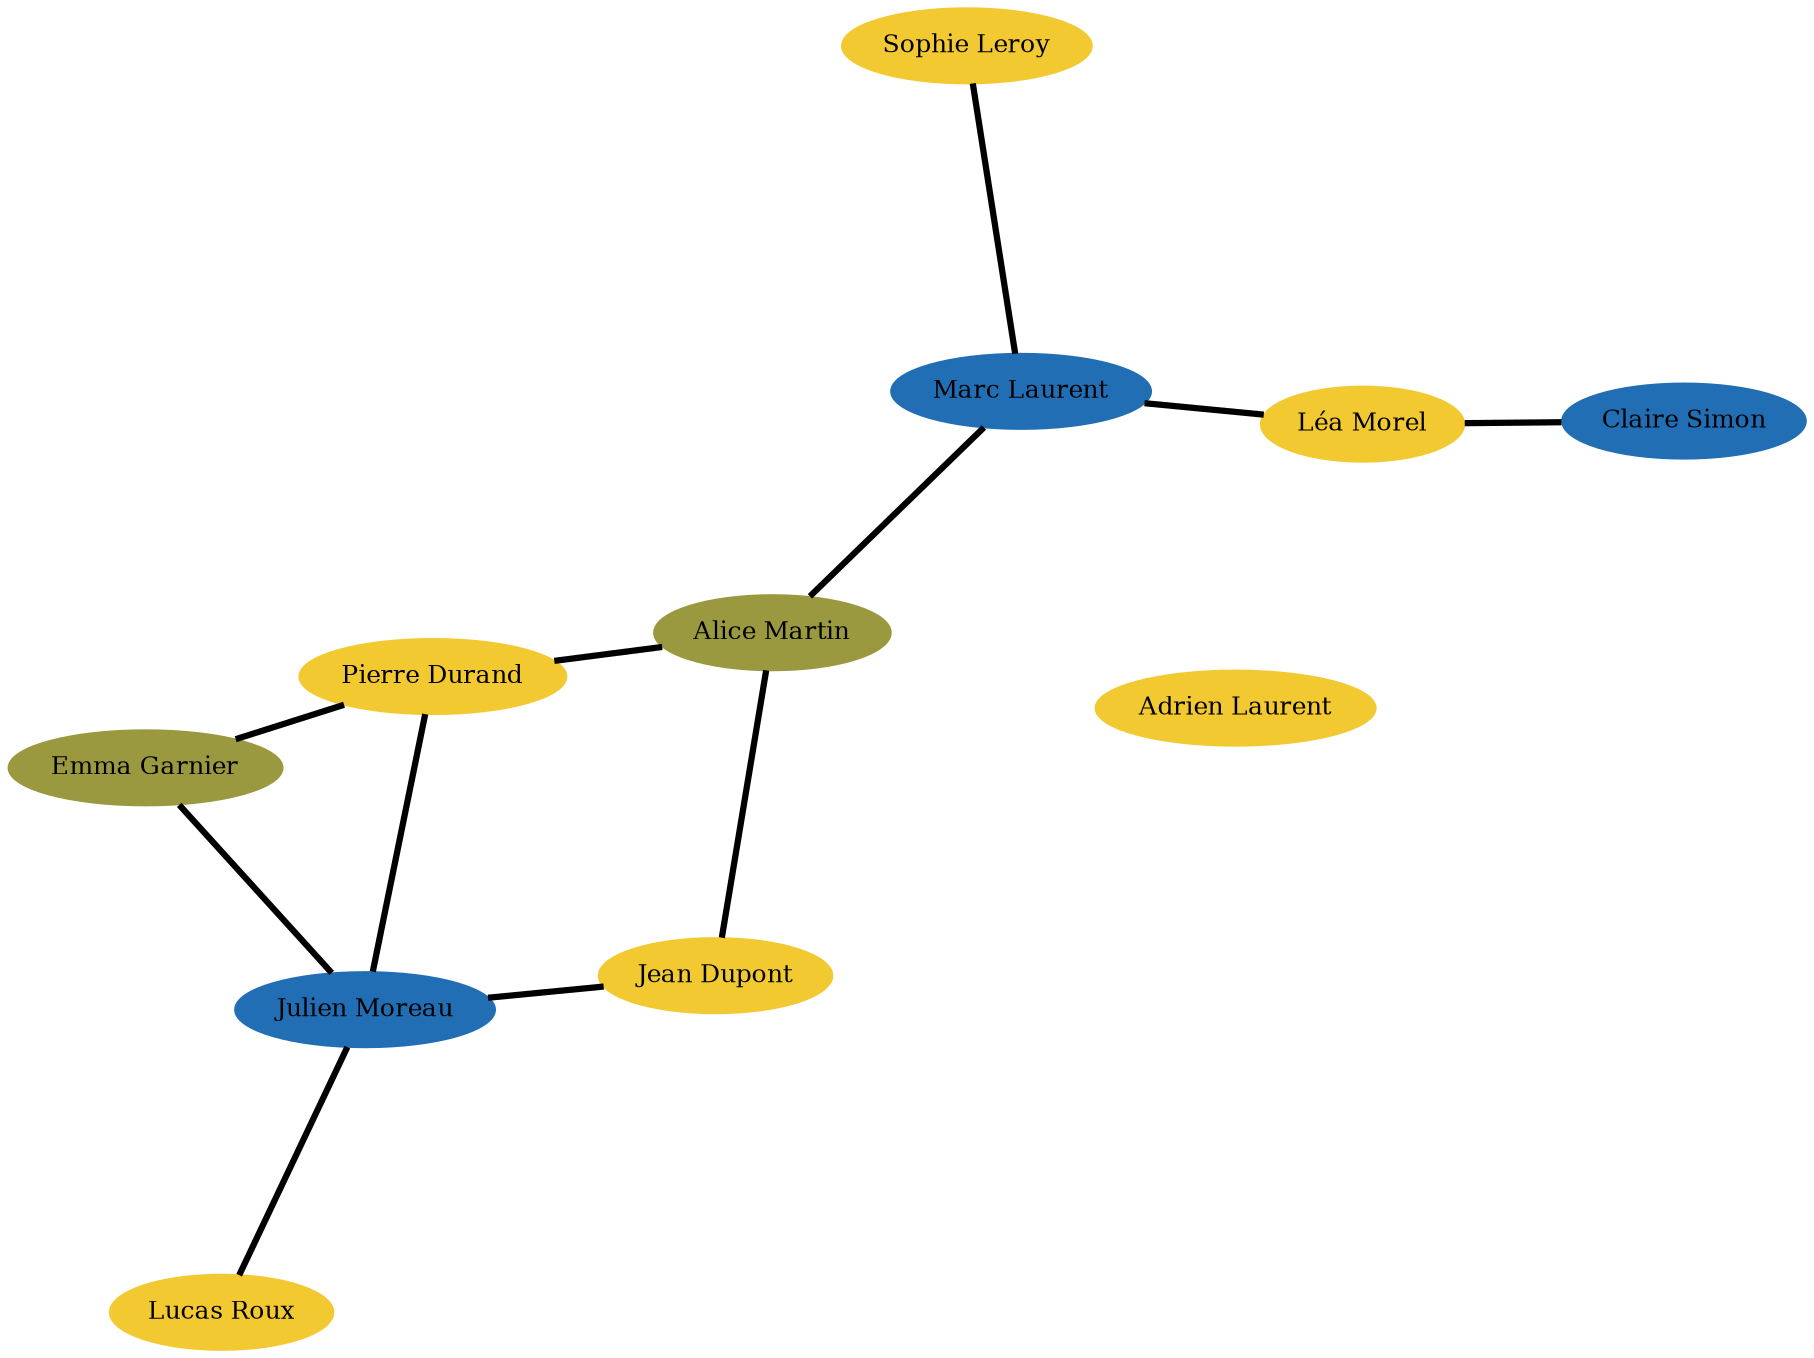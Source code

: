 graph G {
    layout=neato;
    overlap=false;
    graph [dpi=300];
    "Jean Dupont" [label="Jean Dupont", color="#F2C931", style="filled", fontsize=12];
    "Alice Martin" [label="Alice Martin", color="#9A9940", style="filled", fontsize=12];
    "Julien Moreau" [label="Julien Moreau", color="#216EB4", style="filled", fontsize=12];
    "Pierre Durand" [label="Pierre Durand", color="#F2C931", style="filled", fontsize=12];
    "Sophie Leroy" [label="Sophie Leroy", color="#F2C931", style="filled", fontsize=12];
    "Marc Laurent" [label="Marc Laurent", color="#216EB4", style="filled", fontsize=12];
    "Emma Garnier" [label="Emma Garnier", color="#9A9940", style="filled", fontsize=12];
    "Claire Simon" [label="Claire Simon", color="#216EB4", style="filled", fontsize=12];
    "Léa Morel" [label="Léa Morel", color="#F2C931", style="filled", fontsize=12];
    "Lucas Roux" [label="Lucas Roux", color="#F2C931", style="filled", fontsize=12];
    "Adrien Laurent" [label="Adrien Laurent", color="#F2C931", style="filled", fontsize=12];
    "Jean Dupont" -- "Alice Martin" [color="black", penwidth=3, style=bold];
    "Jean Dupont" -- "Julien Moreau" [color="black", penwidth=3, style=bold];
    "Alice Martin" -- "Pierre Durand" [color="black", penwidth=3, style=bold];
    "Pierre Durand" -- "Julien Moreau" [color="black", penwidth=3, style=bold];
    "Sophie Leroy" -- "Marc Laurent" [color="black", penwidth=3, style=bold];
    "Julien Moreau" -- "Emma Garnier" [color="black", penwidth=3, style=bold];
    "Claire Simon" -- "Léa Morel" [color="black", penwidth=3, style=bold];
    "Marc Laurent" -- "Alice Martin" [color="black", penwidth=3, style=bold];
    "Emma Garnier" -- "Pierre Durand" [color="black", penwidth=3, style=bold];
    "Lucas Roux" -- "Julien Moreau" [color="black", penwidth=3, style=bold];
    "Léa Morel" -- "Marc Laurent" [color="black", penwidth=3, style=bold];
}
